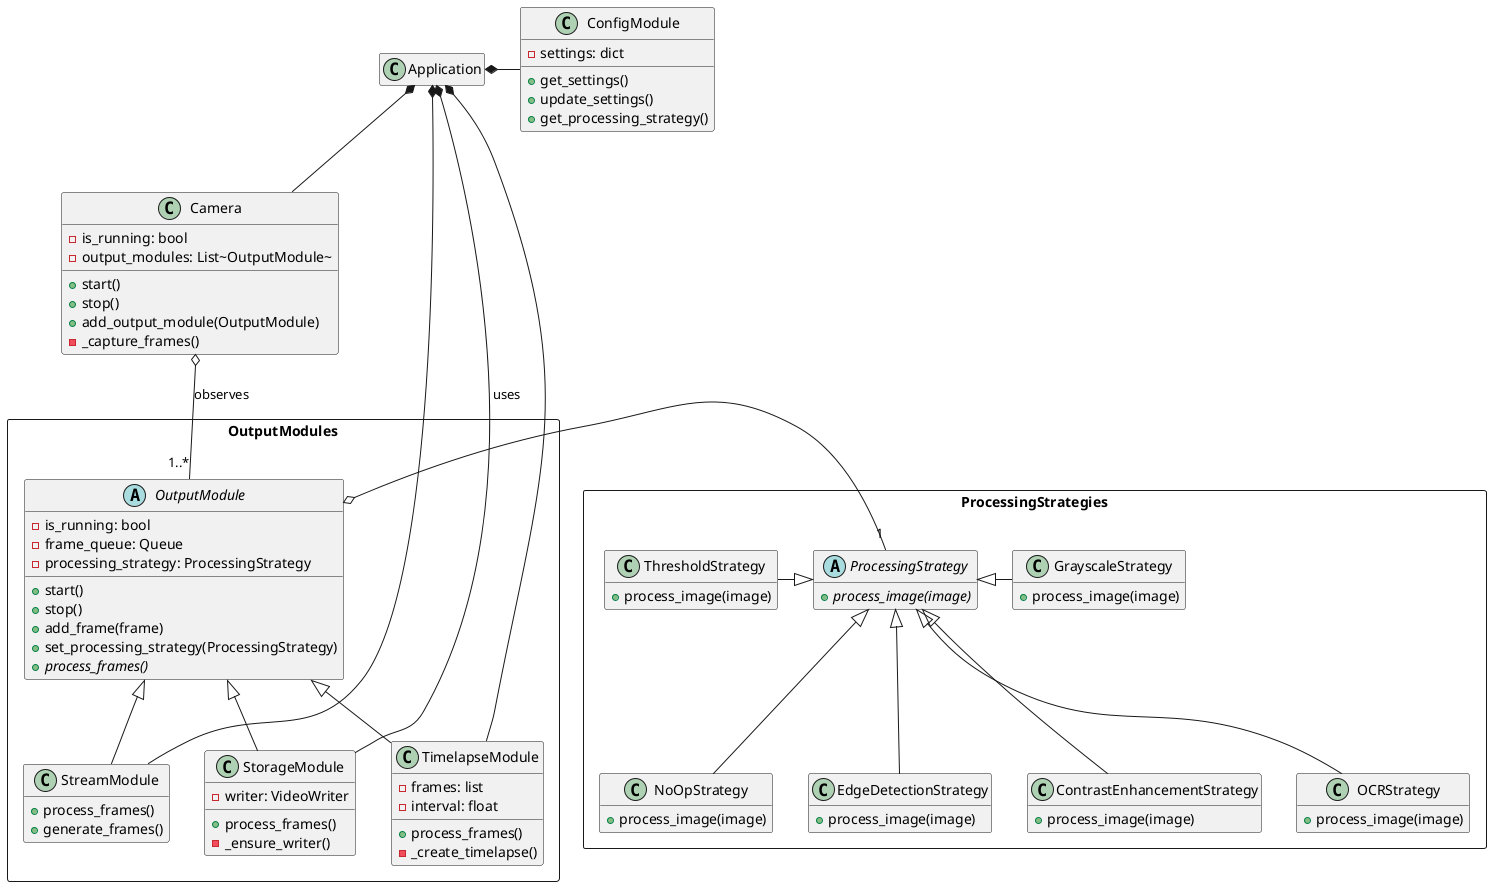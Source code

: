 @startuml

hide empty members

class Application

class ConfigModule {
  - settings: dict
  + get_settings()
  + update_settings()
  + get_processing_strategy()
}

class Camera {
  - is_running: bool
  - output_modules: List~OutputModule~
  + start()
  + stop()
  + add_output_module(OutputModule)
  - _capture_frames()
}

package OutputModules <<Rectangle>> {
  abstract class OutputModule {
    - is_running: bool
    - frame_queue: Queue
    - processing_strategy: ProcessingStrategy
    + start()
    + stop()
    + add_frame(frame)
    + set_processing_strategy(ProcessingStrategy)
    + {abstract} process_frames()
  }

  class StreamModule {
    + process_frames()
    + generate_frames()
  }

  class StorageModule {
    - writer: VideoWriter
    + process_frames()
    - _ensure_writer()
  }

  class TimelapseModule {
    - frames: list
    - interval: float
    + process_frames()
    - _create_timelapse()
  }
}

package ProcessingStrategies <<Rectangle>> {
  abstract class ProcessingStrategy {
    + {abstract} process_image(image)
  }
  class NoOpStrategy {
    + process_image(image)
  }
  class EdgeDetectionStrategy {
    + process_image(image)
  }
  class GrayscaleStrategy {
    + process_image(image)
  }
  class ThresholdStrategy {
    + process_image(image)
  }
  class ContrastEnhancementStrategy {
    + process_image(image)
  }
  class OCRStrategy {
    + process_image(image)
  }
}

Application *-right- ConfigModule
Application *-- Camera
Application *-- StreamModule
Application *-- StorageModule
Application *-- TimelapseModule

Camera o-- "1..*" OutputModule : observes

OutputModule <|-- StreamModule
OutputModule <|-- StorageModule
OutputModule <|-- TimelapseModule

OutputModule o-left- "1" ProcessingStrategy : uses

ProcessingStrategy <|-- NoOpStrategy
ProcessingStrategy <|-- EdgeDetectionStrategy
ProcessingStrategy <|- GrayscaleStrategy
ProcessingStrategy <|-left- ThresholdStrategy
ProcessingStrategy <|-- ContrastEnhancementStrategy
ProcessingStrategy <|-- OCRStrategy

@enduml 